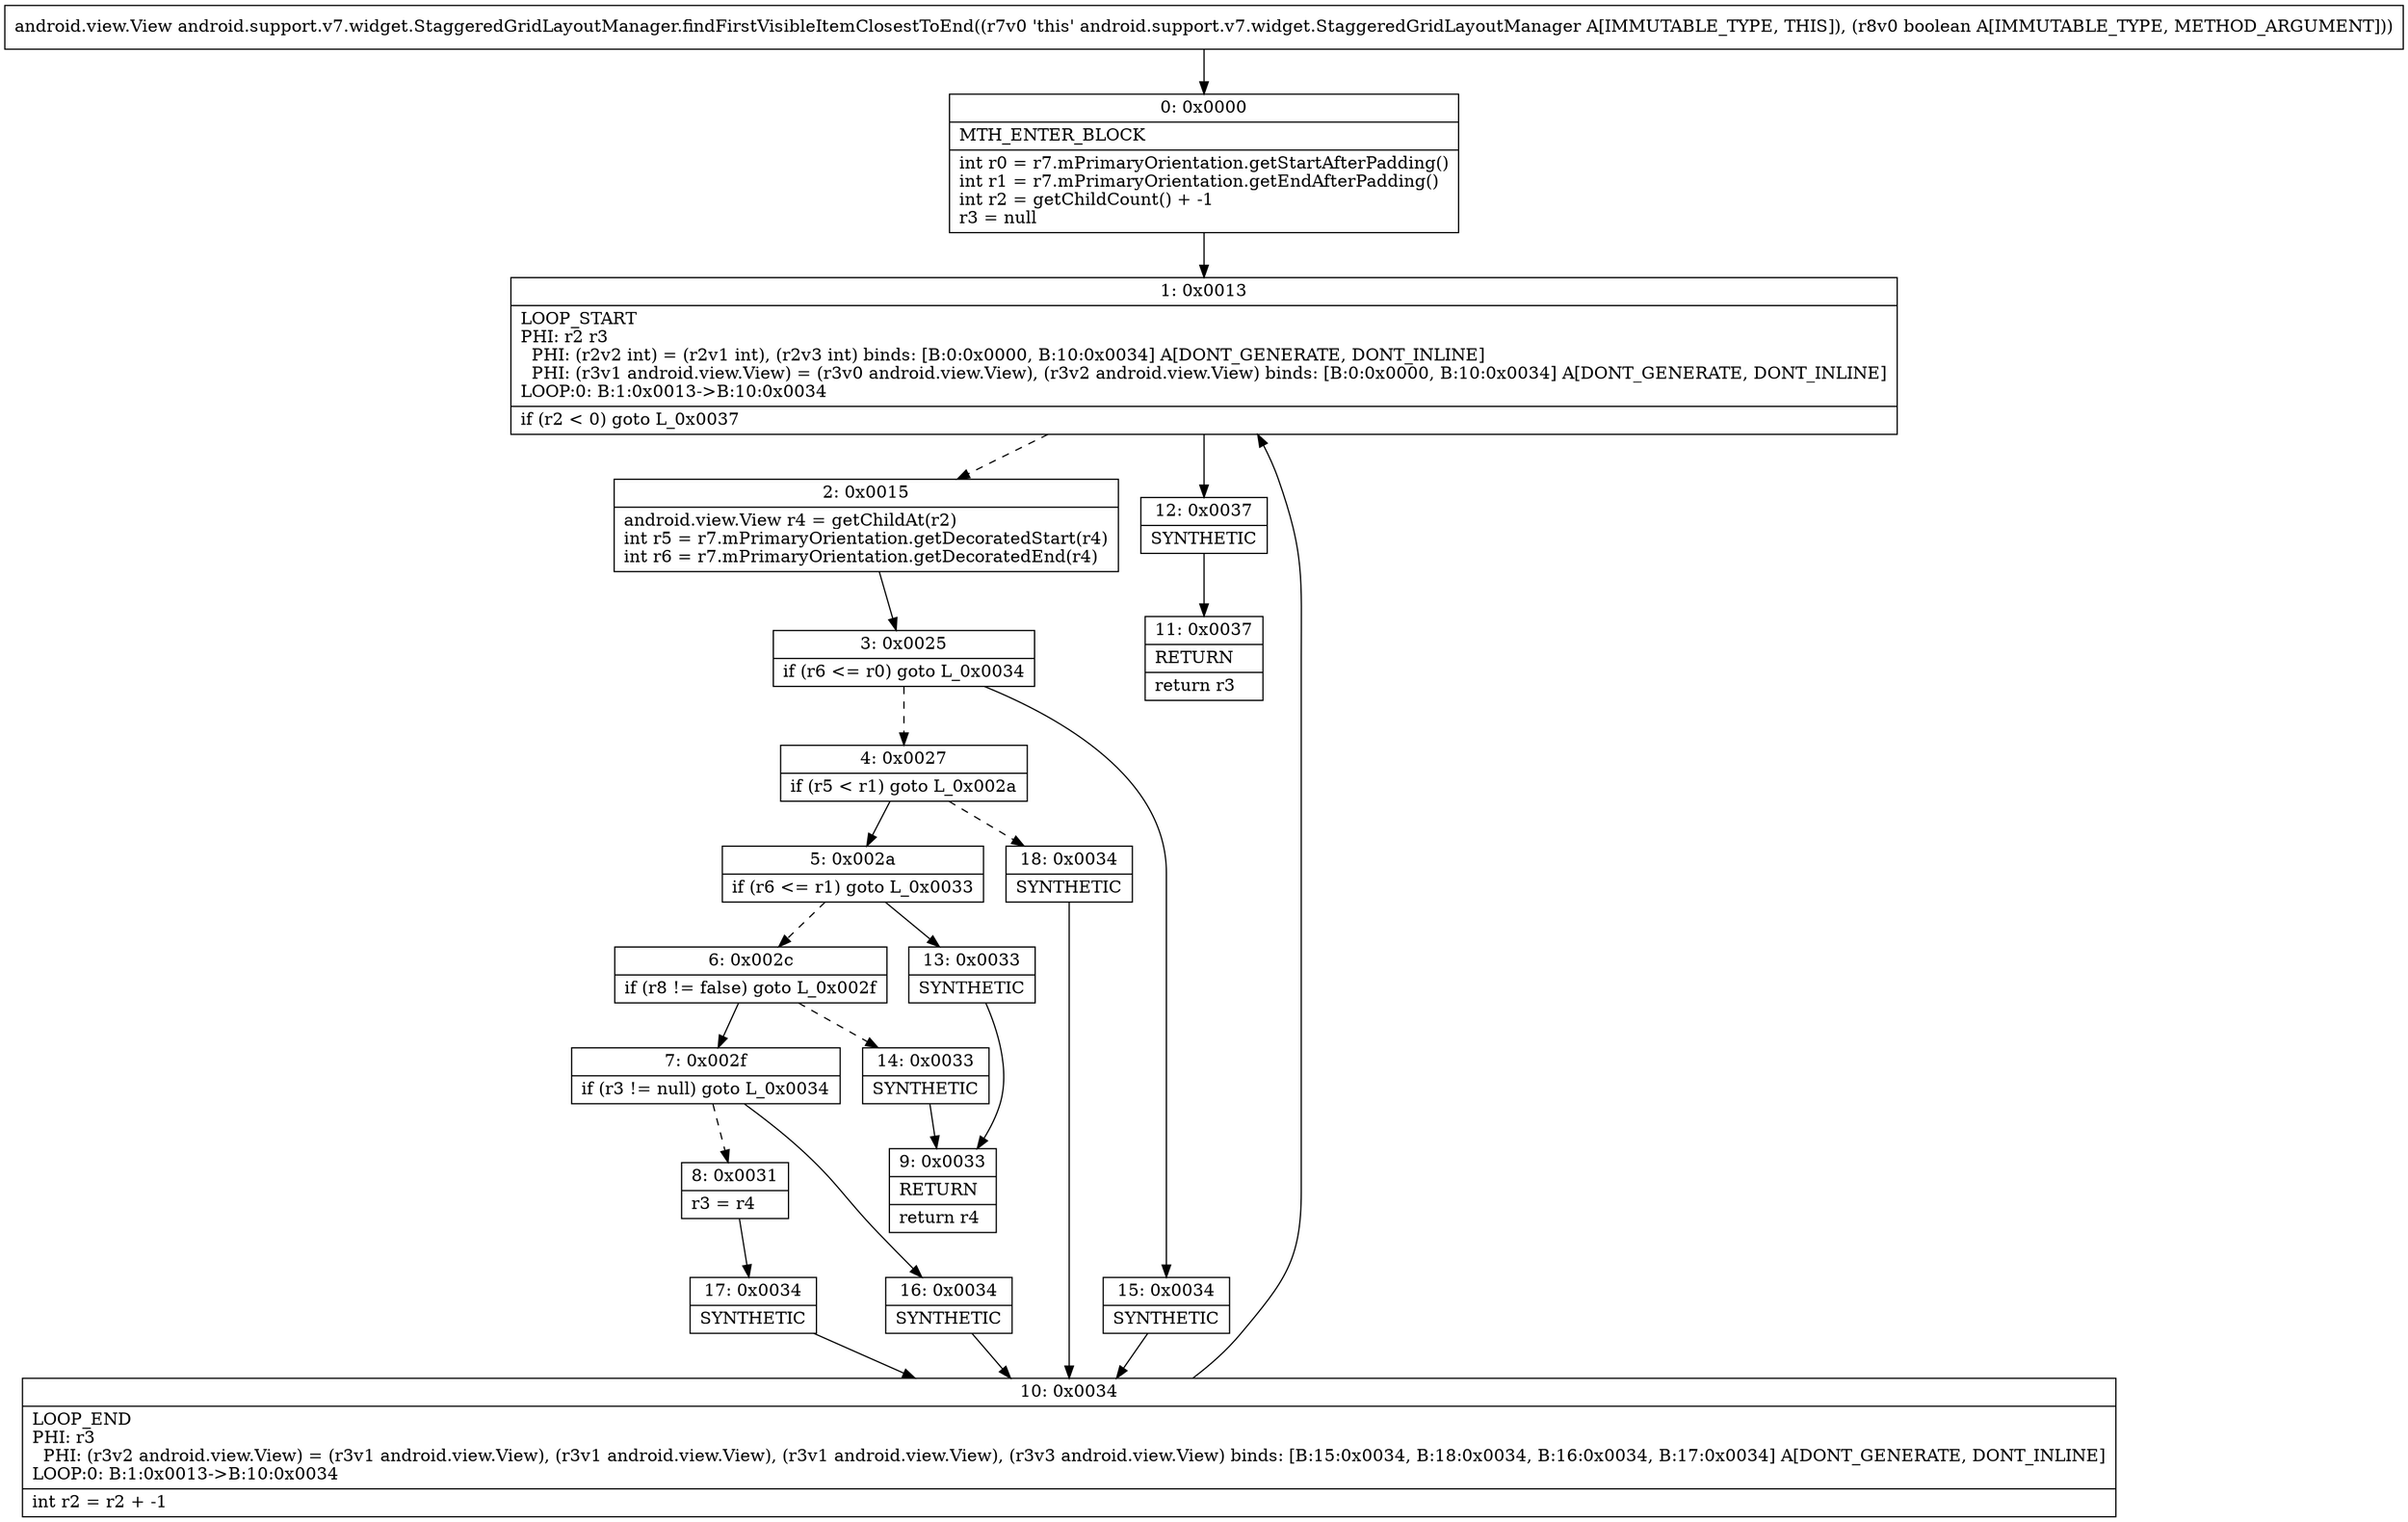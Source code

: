 digraph "CFG forandroid.support.v7.widget.StaggeredGridLayoutManager.findFirstVisibleItemClosestToEnd(Z)Landroid\/view\/View;" {
Node_0 [shape=record,label="{0\:\ 0x0000|MTH_ENTER_BLOCK\l|int r0 = r7.mPrimaryOrientation.getStartAfterPadding()\lint r1 = r7.mPrimaryOrientation.getEndAfterPadding()\lint r2 = getChildCount() + \-1\lr3 = null\l}"];
Node_1 [shape=record,label="{1\:\ 0x0013|LOOP_START\lPHI: r2 r3 \l  PHI: (r2v2 int) = (r2v1 int), (r2v3 int) binds: [B:0:0x0000, B:10:0x0034] A[DONT_GENERATE, DONT_INLINE]\l  PHI: (r3v1 android.view.View) = (r3v0 android.view.View), (r3v2 android.view.View) binds: [B:0:0x0000, B:10:0x0034] A[DONT_GENERATE, DONT_INLINE]\lLOOP:0: B:1:0x0013\-\>B:10:0x0034\l|if (r2 \< 0) goto L_0x0037\l}"];
Node_2 [shape=record,label="{2\:\ 0x0015|android.view.View r4 = getChildAt(r2)\lint r5 = r7.mPrimaryOrientation.getDecoratedStart(r4)\lint r6 = r7.mPrimaryOrientation.getDecoratedEnd(r4)\l}"];
Node_3 [shape=record,label="{3\:\ 0x0025|if (r6 \<= r0) goto L_0x0034\l}"];
Node_4 [shape=record,label="{4\:\ 0x0027|if (r5 \< r1) goto L_0x002a\l}"];
Node_5 [shape=record,label="{5\:\ 0x002a|if (r6 \<= r1) goto L_0x0033\l}"];
Node_6 [shape=record,label="{6\:\ 0x002c|if (r8 != false) goto L_0x002f\l}"];
Node_7 [shape=record,label="{7\:\ 0x002f|if (r3 != null) goto L_0x0034\l}"];
Node_8 [shape=record,label="{8\:\ 0x0031|r3 = r4\l}"];
Node_9 [shape=record,label="{9\:\ 0x0033|RETURN\l|return r4\l}"];
Node_10 [shape=record,label="{10\:\ 0x0034|LOOP_END\lPHI: r3 \l  PHI: (r3v2 android.view.View) = (r3v1 android.view.View), (r3v1 android.view.View), (r3v1 android.view.View), (r3v3 android.view.View) binds: [B:15:0x0034, B:18:0x0034, B:16:0x0034, B:17:0x0034] A[DONT_GENERATE, DONT_INLINE]\lLOOP:0: B:1:0x0013\-\>B:10:0x0034\l|int r2 = r2 + \-1\l}"];
Node_11 [shape=record,label="{11\:\ 0x0037|RETURN\l|return r3\l}"];
Node_12 [shape=record,label="{12\:\ 0x0037|SYNTHETIC\l}"];
Node_13 [shape=record,label="{13\:\ 0x0033|SYNTHETIC\l}"];
Node_14 [shape=record,label="{14\:\ 0x0033|SYNTHETIC\l}"];
Node_15 [shape=record,label="{15\:\ 0x0034|SYNTHETIC\l}"];
Node_16 [shape=record,label="{16\:\ 0x0034|SYNTHETIC\l}"];
Node_17 [shape=record,label="{17\:\ 0x0034|SYNTHETIC\l}"];
Node_18 [shape=record,label="{18\:\ 0x0034|SYNTHETIC\l}"];
MethodNode[shape=record,label="{android.view.View android.support.v7.widget.StaggeredGridLayoutManager.findFirstVisibleItemClosestToEnd((r7v0 'this' android.support.v7.widget.StaggeredGridLayoutManager A[IMMUTABLE_TYPE, THIS]), (r8v0 boolean A[IMMUTABLE_TYPE, METHOD_ARGUMENT])) }"];
MethodNode -> Node_0;
Node_0 -> Node_1;
Node_1 -> Node_2[style=dashed];
Node_1 -> Node_12;
Node_2 -> Node_3;
Node_3 -> Node_4[style=dashed];
Node_3 -> Node_15;
Node_4 -> Node_5;
Node_4 -> Node_18[style=dashed];
Node_5 -> Node_6[style=dashed];
Node_5 -> Node_13;
Node_6 -> Node_7;
Node_6 -> Node_14[style=dashed];
Node_7 -> Node_8[style=dashed];
Node_7 -> Node_16;
Node_8 -> Node_17;
Node_10 -> Node_1;
Node_12 -> Node_11;
Node_13 -> Node_9;
Node_14 -> Node_9;
Node_15 -> Node_10;
Node_16 -> Node_10;
Node_17 -> Node_10;
Node_18 -> Node_10;
}

